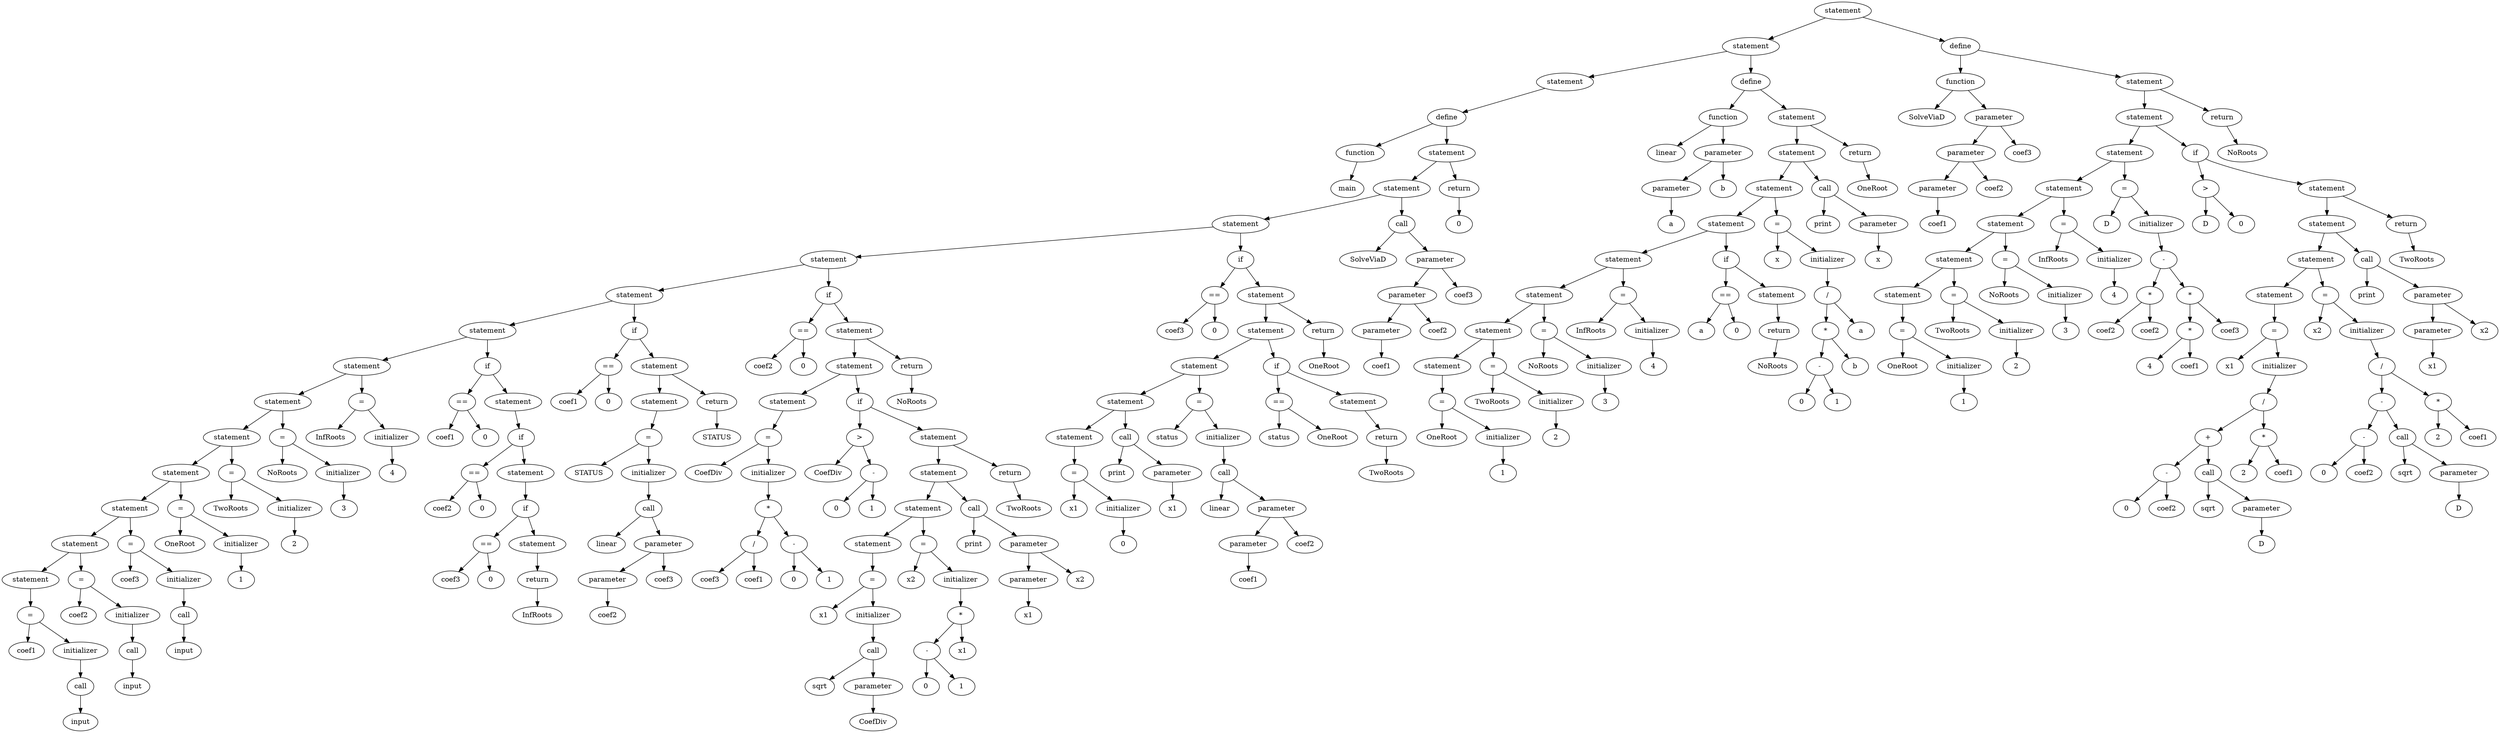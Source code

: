 digraph G {
A02F5BD10 [label = "statement"];
A02F5BD10 -> A02F5B0E0;
A02F5BD10 -> A02F5D220;
A02F5B0E0 [label = "statement"];
A02F5B0E0 -> A02F552E0;
A02F5B0E0 -> A02F5BCE0;
A02F552E0 [label = "statement"];
A02F552E0 -> A02F5B0B0;
A02F5B0B0 [label = "define"];
A02F5B0B0 -> A02F5B068;
A02F5B0B0 -> A02F5B1E8;
A02F5B068 [label = "function"];
A02F5B068 -> A02F554E8;
A02F554E8 [label = "main"];
A02F5B1E8 [label = "statement"];
A02F5B1E8 -> A02F5AE58;
A02F5B1E8 -> A02F5B050;
A02F5AE58 [label = "statement"];
A02F5AE58 -> A02F56790;
A02F5AE58 -> A02F5B260;
A02F56790 [label = "statement"];
A02F56790 -> A02F55E90;
A02F56790 -> A02F5AE40;
A02F55E90 [label = "statement"];
A02F55E90 -> A02F55A28;
A02F55E90 -> A02F56778;
A02F55A28 [label = "statement"];
A02F55A28 -> A02F558D8;
A02F55A28 -> A02F55CF8;
A02F558D8 [label = "statement"];
A02F558D8 -> A02F55758;
A02F558D8 -> A02F55BF0;
A02F55758 [label = "statement"];
A02F55758 -> A02F55560;
A02F55758 -> A02F558C0;
A02F55560 [label = "statement"];
A02F55560 -> A02F55548;
A02F55560 -> A02F557A0;
A02F55548 [label = "statement"];
A02F55548 -> A02F55818;
A02F55548 -> A02F557B8;
A02F55818 [label = "statement"];
A02F55818 -> A02F55488;
A02F55818 -> A02F55680;
A02F55488 [label = "statement"];
A02F55488 -> A02F55500;
A02F55488 -> A02F55830;
A02F55500 [label = "statement"];
A02F55500 -> A02F55470;
A02F55500 -> A02F55458;
A02F55470 [label = "statement"];
A02F55470 -> A02F554A0;
A02F554A0 [label = "="];
A02F554A0 -> A02F553E0;
A02F554A0 -> A02F554D0;
A02F553E0 [label = "coef1"];
A02F554D0 [label = "initializer"];
A02F554D0 -> A02F554B8;
A02F554B8 [label = "call"];
A02F554B8 -> A02F55398;
A02F55398 [label = "input"];
A02F55458 [label = "="];
A02F55458 -> A02F55428;
A02F55458 -> A02F55338;
A02F55428 [label = "coef2"];
A02F55338 [label = "initializer"];
A02F55338 -> A02F55410;
A02F55410 [label = "call"];
A02F55410 -> A02F553C8;
A02F553C8 [label = "input"];
A02F55830 [label = "="];
A02F55830 -> A02F55380;
A02F55830 -> A02F55590;
A02F55380 [label = "coef3"];
A02F55590 [label = "initializer"];
A02F55590 -> A02F55608;
A02F55608 [label = "call"];
A02F55608 -> A02F556F8;
A02F556F8 [label = "input"];
A02F55680 [label = "="];
A02F55680 -> A02F555A8;
A02F55680 -> A02F55578;
A02F555A8 [label = "OneRoot"];
A02F55578 [label = "initializer"];
A02F55578 -> A02F55740;
A02F55740 [label = "1"];
A02F557B8 [label = "="];
A02F557B8 -> A02F55788;
A02F557B8 -> A02F55698;
A02F55788 [label = "TwoRoots"];
A02F55698 [label = "initializer"];
A02F55698 -> A02F55770;
A02F55770 [label = "2"];
A02F557A0 [label = "="];
A02F557A0 -> A02F555C0;
A02F557A0 -> A02F55620;
A02F555C0 [label = "NoRoots"];
A02F55620 [label = "initializer"];
A02F55620 -> A02F555D8;
A02F555D8 [label = "3"];
A02F558C0 [label = "="];
A02F558C0 -> A02F557E8;
A02F558C0 -> A02F558A8;
A02F557E8 [label = "InfRoots"];
A02F558A8 [label = "initializer"];
A02F558A8 -> A02F55800;
A02F55800 [label = "4"];
A02F55BF0 [label = "if"];
A02F55BF0 -> A02F55878;
A02F55BF0 -> A02F55890;
A02F55878 [label = "=="];
A02F55878 -> A02F55908;
A02F55878 -> A02F55848;
A02F55908 [label = "coef1"];
A02F55848 [label = "0"];
A02F55890 [label = "statement"];
A02F55890 -> A02F55B00;
A02F55B00 [label = "if"];
A02F55B00 -> A02F55B18;
A02F55B00 -> A02F559E0;
A02F55B18 [label = "=="];
A02F55B18 -> A02F55C38;
A02F55B18 -> A02F55A70;
A02F55C38 [label = "coef2"];
A02F55A70 [label = "0"];
A02F559E0 [label = "statement"];
A02F559E0 -> A02F55980;
A02F55980 [label = "if"];
A02F55980 -> A02F55B90;
A02F55980 -> A02F55C08;
A02F55B90 [label = "=="];
A02F55B90 -> A02F559C8;
A02F55B90 -> A02F55998;
A02F559C8 [label = "coef3"];
A02F55998 [label = "0"];
A02F55C08 [label = "statement"];
A02F55C08 -> A02F55AB8;
A02F55AB8 [label = "return"];
A02F55AB8 -> A02F55B30;
A02F55B30 [label = "InfRoots"];
A02F55CF8 [label = "if"];
A02F55CF8 -> A02F55A40;
A02F55CF8 -> A02F55CC8;
A02F55A40 [label = "=="];
A02F55A40 -> A02F559B0;
A02F55A40 -> A02F55B48;
A02F559B0 [label = "coef1"];
A02F55B48 [label = "0"];
A02F55CC8 [label = "statement"];
A02F55CC8 -> A02F55A58;
A02F55CC8 -> A02F55CB0;
A02F55A58 [label = "statement"];
A02F55A58 -> A02F55C80;
A02F55C80 [label = "="];
A02F55C80 -> A02F559F8;
A02F55C80 -> A02F55D10;
A02F559F8 [label = "STATUS"];
A02F55D10 [label = "initializer"];
A02F55D10 -> A02F55C68;
A02F55C68 [label = "call"];
A02F55C68 -> A02F55AA0;
A02F55C68 -> A02F55BC0;
A02F55AA0 [label = "linear"];
A02F55BC0 [label = "parameter"];
A02F55BC0 -> A02F55AD0;
A02F55BC0 -> A02F55BD8;
A02F55AD0 [label = "parameter"];
A02F55AD0 -> A02F55B60;
A02F55B60 [label = "coef2"];
A02F55BD8 [label = "coef3"];
A02F55CB0 [label = "return"];
A02F55CB0 -> A02F55C98;
A02F55C98 [label = "STATUS"];
A02F56778 [label = "if"];
A02F56778 -> A02F55F98;
A02F56778 -> A02F56730;
A02F55F98 [label = "=="];
A02F55F98 -> A02F55D58;
A02F55F98 -> A02F55E78;
A02F55D58 [label = "coef2"];
A02F55E78 [label = "0"];
A02F56730 [label = "statement"];
A02F56730 -> A02F55D88;
A02F56730 -> A02F56568;
A02F55D88 [label = "statement"];
A02F55D88 -> A02F55D70;
A02F55D88 -> A02F565F8;
A02F55D70 [label = "statement"];
A02F55D70 -> A02F55DB8;
A02F55DB8 [label = "="];
A02F55DB8 -> A02F55DE8;
A02F55DB8 -> A02F56040;
A02F55DE8 [label = "CoefDiv"];
A02F56040 [label = "initializer"];
A02F56040 -> A02F56028;
A02F56028 [label = "*"];
A02F56028 -> A02F55EF0;
A02F56028 -> A02F55F50;
A02F55EF0 [label = "/"];
A02F55EF0 -> A02F55EA8;
A02F55EF0 -> A02F55F20;
A02F55EA8 [label = "coef3"];
A02F55F20 [label = "coef1"];
A02F55F50 [label = "-"];
A02F55F50 -> A02F55E30;
A02F55F50 -> A02F55F38;
A02F55E30 [label = "0"];
A02F55F38 [label = "1"];
A02F565F8 [label = "if"];
A02F565F8 -> A02F55F08;
A02F565F8 -> A02F566B8;
A02F55F08 [label = ">"];
A02F55F08 -> A02F55DA0;
A02F55F08 -> A02F55ED8;
A02F55DA0 [label = "CoefDiv"];
A02F55ED8 [label = "-"];
A02F55ED8 -> A02F55E48;
A02F55ED8 -> A02F55E60;
A02F55E48 [label = "0"];
A02F55E60 [label = "1"];
A02F566B8 [label = "statement"];
A02F566B8 -> A02F565C8;
A02F566B8 -> A02F56748;
A02F565C8 [label = "statement"];
A02F565C8 -> A02F560D0;
A02F565C8 -> A02F566D0;
A02F560D0 [label = "statement"];
A02F560D0 -> A02F55DD0;
A02F560D0 -> A02F56658;
A02F55DD0 [label = "statement"];
A02F55DD0 -> A02F56070;
A02F56070 [label = "="];
A02F56070 -> A02F55F80;
A02F56070 -> A02F56058;
A02F55F80 [label = "x1"];
A02F56058 [label = "initializer"];
A02F56058 -> A02F56118;
A02F56118 [label = "call"];
A02F56118 -> A02F55FB0;
A02F56118 -> A02F55FC8;
A02F55FB0 [label = "sqrt"];
A02F55FC8 [label = "parameter"];
A02F55FC8 -> A02F56010;
A02F56010 [label = "CoefDiv"];
A02F56658 [label = "="];
A02F56658 -> A02F560A0;
A02F56658 -> A02F566E8;
A02F560A0 [label = "x2"];
A02F566E8 [label = "initializer"];
A02F566E8 -> A02F567A8;
A02F567A8 [label = "*"];
A02F567A8 -> A02F56598;
A02F567A8 -> A02F565B0;
A02F56598 [label = "-"];
A02F56598 -> A02F560E8;
A02F56598 -> A02F56100;
A02F560E8 [label = "0"];
A02F56100 [label = "1"];
A02F565B0 [label = "x1"];
A02F566D0 [label = "call"];
A02F566D0 -> A02F56808;
A02F566D0 -> A02F56670;
A02F56808 [label = "print"];
A02F56670 [label = "parameter"];
A02F56670 -> A02F566A0;
A02F56670 -> A02F565E0;
A02F566A0 [label = "parameter"];
A02F566A0 -> A02F56820;
A02F56820 [label = "x1"];
A02F565E0 [label = "x2"];
A02F56748 [label = "return"];
A02F56748 -> A02F56688;
A02F56688 [label = "TwoRoots"];
A02F56568 [label = "return"];
A02F56568 -> A02F56850;
A02F56850 [label = "NoRoots"];
A02F5AE40 [label = "if"];
A02F5AE40 -> A02F56628;
A02F5AE40 -> A02F5ACA8;
A02F56628 [label = "=="];
A02F56628 -> A02F56610;
A02F56628 -> A02F56580;
A02F56610 [label = "coef3"];
A02F56580 [label = "0"];
A02F5ACA8 [label = "statement"];
A02F5ACA8 -> A02F5AD08;
A02F5ACA8 -> A02F5ADF8;
A02F5AD08 [label = "statement"];
A02F5AD08 -> A02F5ABA0;
A02F5AD08 -> A02F5AC78;
A02F5ABA0 [label = "statement"];
A02F5ABA0 -> A02F56880;
A02F5ABA0 -> A02F5AD20;
A02F56880 [label = "statement"];
A02F56880 -> A02F568F8;
A02F56880 -> A02F5ADB0;
A02F568F8 [label = "statement"];
A02F568F8 -> A02F568E0;
A02F568E0 [label = "="];
A02F568E0 -> A02F56928;
A02F568E0 -> A02F56898;
A02F56928 [label = "x1"];
A02F56898 [label = "initializer"];
A02F56898 -> A02F568C8;
A02F568C8 [label = "0"];
A02F5ADB0 [label = "call"];
A02F5ADB0 -> A02F5AD50;
A02F5ADB0 -> A02F5AD38;
A02F5AD50 [label = "print"];
A02F5AD38 [label = "parameter"];
A02F5AD38 -> A02F5AD98;
A02F5AD98 [label = "x1"];
A02F5AD20 [label = "="];
A02F5AD20 -> A02F5AB28;
A02F5AD20 -> A02F5AAF8;
A02F5AB28 [label = "status"];
A02F5AAF8 [label = "initializer"];
A02F5AAF8 -> A02F5AC18;
A02F5AC18 [label = "call"];
A02F5AC18 -> A02F5ADC8;
A02F5AC18 -> A02F5ACD8;
A02F5ADC8 [label = "linear"];
A02F5ACD8 [label = "parameter"];
A02F5ACD8 -> A02F5AAE0;
A02F5ACD8 -> A02F5AB58;
A02F5AAE0 [label = "parameter"];
A02F5AAE0 -> A02F5AB40;
A02F5AB40 [label = "coef1"];
A02F5AB58 [label = "coef2"];
A02F5AC78 [label = "if"];
A02F5AC78 -> A02F5AB88;
A02F5AC78 -> A02F5ABB8;
A02F5AB88 [label = "=="];
A02F5AB88 -> A02F5AC00;
A02F5AB88 -> A02F5AD68;
A02F5AC00 [label = "status"];
A02F5AD68 [label = "OneRoot"];
A02F5ABB8 [label = "statement"];
A02F5ABB8 -> A02F5AC60;
A02F5AC60 [label = "return"];
A02F5AC60 -> A02F5AC48;
A02F5AC48 [label = "TwoRoots"];
A02F5ADF8 [label = "return"];
A02F5ADF8 -> A02F5AE70;
A02F5AE70 [label = "OneRoot"];
A02F5B260 [label = "call"];
A02F5B260 -> A02F5AEA0;
A02F5B260 -> A02F5B2A8;
A02F5AEA0 [label = "SolveViaD"];
A02F5B2A8 [label = "parameter"];
A02F5B2A8 -> A02F5B218;
A02F5B2A8 -> A02F5B248;
A02F5B218 [label = "parameter"];
A02F5B218 -> A02F5AE10;
A02F5B218 -> A02F5B290;
A02F5AE10 [label = "parameter"];
A02F5AE10 -> A02F5B278;
A02F5B278 [label = "coef1"];
A02F5B290 [label = "coef2"];
A02F5B248 [label = "coef3"];
A02F5B050 [label = "return"];
A02F5B050 -> A02F5AF60;
A02F5AF60 [label = "0"];
A02F5BCE0 [label = "define"];
A02F5BCE0 -> A02F5BDA0;
A02F5BCE0 -> A02F5BD40;
A02F5BDA0 [label = "function"];
A02F5BDA0 -> A02F5AEE8;
A02F5BDA0 -> A02F5AF78;
A02F5AEE8 [label = "linear"];
A02F5AF78 [label = "parameter"];
A02F5AF78 -> A02F5B1D0;
A02F5AF78 -> A02F5B020;
A02F5B1D0 [label = "parameter"];
A02F5B1D0 -> A02F5AFD8;
A02F5AFD8 [label = "a"];
A02F5B020 [label = "b"];
A02F5BD40 [label = "statement"];
A02F5BD40 -> A02F5B728;
A02F5BD40 -> A02F5BD58;
A02F5B728 [label = "statement"];
A02F5B728 -> A02F5B8F0;
A02F5B728 -> A02F5BCC8;
A02F5B8F0 [label = "statement"];
A02F5B8F0 -> A02F5B968;
A02F5B8F0 -> A02F5B710;
A02F5B968 [label = "statement"];
A02F5B968 -> A02F5BA10;
A02F5B968 -> A02F5B770;
A02F5BA10 [label = "statement"];
A02F5BA10 -> A02F5B158;
A02F5BA10 -> A02F5B848;
A02F5B158 [label = "statement"];
A02F5B158 -> A02F5AFF0;
A02F5B158 -> A02F5BA88;
A02F5AFF0 [label = "statement"];
A02F5AFF0 -> A02F5AFC0;
A02F5AFF0 -> A02F5B140;
A02F5AFC0 [label = "statement"];
A02F5AFC0 -> A02F5AF48;
A02F5AF48 [label = "="];
A02F5AF48 -> A02F5B1B8;
A02F5AF48 -> A02F5AF30;
A02F5B1B8 [label = "OneRoot"];
A02F5AF30 [label = "initializer"];
A02F5AF30 -> A02F5B0C8;
A02F5B0C8 [label = "1"];
A02F5B140 [label = "="];
A02F5B140 -> A02F5B080;
A02F5B140 -> A02F5B110;
A02F5B080 [label = "TwoRoots"];
A02F5B110 [label = "initializer"];
A02F5B110 -> A02F5B0F8;
A02F5B0F8 [label = "2"];
A02F5BA88 [label = "="];
A02F5BA88 -> A02F5BA28;
A02F5BA88 -> A02F5BA70;
A02F5BA28 [label = "NoRoots"];
A02F5BA70 [label = "initializer"];
A02F5BA70 -> A02F5BA40;
A02F5BA40 [label = "3"];
A02F5B848 [label = "="];
A02F5B848 -> A02F5BAB8;
A02F5B848 -> A02F5B7D0;
A02F5BAB8 [label = "InfRoots"];
A02F5B7D0 [label = "initializer"];
A02F5B7D0 -> A02F5B908;
A02F5B908 [label = "4"];
A02F5B770 [label = "if"];
A02F5B770 -> A02F5B800;
A02F5B770 -> A02F5B740;
A02F5B800 [label = "=="];
A02F5B800 -> A02F5B8C0;
A02F5B800 -> A02F5B878;
A02F5B8C0 [label = "a"];
A02F5B878 [label = "0"];
A02F5B740 [label = "statement"];
A02F5B740 -> A02F5B980;
A02F5B980 [label = "return"];
A02F5B980 -> A02F5B830;
A02F5B830 [label = "NoRoots"];
A02F5B710 [label = "="];
A02F5B710 -> A02F5B890;
A02F5B710 -> A02F5B9E0;
A02F5B890 [label = "x"];
A02F5B9E0 [label = "initializer"];
A02F5B9E0 -> A02F5B818;
A02F5B818 [label = "/"];
A02F5B818 -> A02F5B938;
A02F5B818 -> A02F5B9C8;
A02F5B938 [label = "*"];
A02F5B938 -> A02F5B8A8;
A02F5B938 -> A02F5B920;
A02F5B8A8 [label = "-"];
A02F5B8A8 -> A02F5B950;
A02F5B8A8 -> A02F5B7E8;
A02F5B950 [label = "0"];
A02F5B7E8 [label = "1"];
A02F5B920 [label = "b"];
A02F5B9C8 [label = "a"];
A02F5BCC8 [label = "call"];
A02F5BCC8 -> A02F5B788;
A02F5BCC8 -> A02F5B7A0;
A02F5B788 [label = "print"];
A02F5B7A0 [label = "parameter"];
A02F5B7A0 -> A02F5BD28;
A02F5BD28 [label = "x"];
A02F5BD58 [label = "return"];
A02F5BD58 -> A02F5BD70;
A02F5BD70 [label = "OneRoot"];
A02F5D220 [label = "define"];
A02F5D220 -> A02F5D160;
A02F5D220 -> A02F5D298;
A02F5D160 [label = "function"];
A02F5D160 -> A02F5BBF0;
A02F5D160 -> A02F5BC08;
A02F5BBF0 [label = "SolveViaD"];
A02F5BC08 [label = "parameter"];
A02F5BC08 -> A02F5BC20;
A02F5BC08 -> A02F5BC68;
A02F5BC20 [label = "parameter"];
A02F5BC20 -> A02F5BCF8;
A02F5BC20 -> A02F5BBA8;
A02F5BCF8 [label = "parameter"];
A02F5BCF8 -> A02F5BB30;
A02F5BB30 [label = "coef1"];
A02F5BBA8 [label = "coef2"];
A02F5BC68 [label = "coef3"];
A02F5D298 [label = "statement"];
A02F5D298 -> A02F5C058;
A02F5D298 -> A02F5D190;
A02F5C058 [label = "statement"];
A02F5C058 -> A02F5C0D0;
A02F5C058 -> A02F5D1C0;
A02F5C0D0 [label = "statement"];
A02F5C0D0 -> A02F5BFB0;
A02F5C0D0 -> A02F5C100;
A02F5BFB0 [label = "statement"];
A02F5BFB0 -> A02F5BE00;
A02F5BFB0 -> A02F5BFE0;
A02F5BE00 [label = "statement"];
A02F5BE00 -> A02F5BCB0;
A02F5BE00 -> A02F5BF80;
A02F5BCB0 [label = "statement"];
A02F5BCB0 -> A02F5BB18;
A02F5BCB0 -> A02F5BE60;
A02F5BB18 [label = "statement"];
A02F5BB18 -> A02F5BC80;
A02F5BC80 [label = "="];
A02F5BC80 -> A02F5BBC0;
A02F5BC80 -> A02F5BDE8;
A02F5BBC0 [label = "OneRoot"];
A02F5BDE8 [label = "initializer"];
A02F5BDE8 -> A02F5BB78;
A02F5BB78 [label = "1"];
A02F5BE60 [label = "="];
A02F5BE60 -> A02F5BC98;
A02F5BE60 -> A02F5BEA8;
A02F5BC98 [label = "TwoRoots"];
A02F5BEA8 [label = "initializer"];
A02F5BEA8 -> A02F5BE78;
A02F5BE78 [label = "2"];
A02F5BF80 [label = "="];
A02F5BF80 -> A02F5BE48;
A02F5BF80 -> A02F5C1A8;
A02F5BE48 [label = "NoRoots"];
A02F5C1A8 [label = "initializer"];
A02F5C1A8 -> A02F5BE30;
A02F5BE30 [label = "3"];
A02F5BFE0 [label = "="];
A02F5BFE0 -> A02F5C1C0;
A02F5BFE0 -> A02F5BF98;
A02F5C1C0 [label = "InfRoots"];
A02F5BF98 [label = "initializer"];
A02F5BF98 -> A02F5BF08;
A02F5BF08 [label = "4"];
A02F5C100 [label = "="];
A02F5C100 -> A02F5BFF8;
A02F5C100 -> A02F5BF68;
A02F5BFF8 [label = "D"];
A02F5BF68 [label = "initializer"];
A02F5BF68 -> A02F5C040;
A02F5C040 [label = "-"];
A02F5C040 -> A02F5C1D8;
A02F5C040 -> A02F5C1F0;
A02F5C1D8 [label = "*"];
A02F5C1D8 -> A02F5C010;
A02F5C1D8 -> A02F5C190;
A02F5C010 [label = "coef2"];
A02F5C190 [label = "coef2"];
A02F5C1F0 [label = "*"];
A02F5C1F0 -> A02F5BF20;
A02F5C1F0 -> A02F5C0B8;
A02F5BF20 [label = "*"];
A02F5BF20 -> A02F5C0E8;
A02F5BF20 -> A02F5C070;
A02F5C0E8 [label = "4"];
A02F5C070 [label = "coef1"];
A02F5C0B8 [label = "coef3"];
A02F5D1C0 [label = "if"];
A02F5D1C0 -> A02F5C118;
A02F5D1C0 -> A02F5C610;
A02F5C118 [label = ">"];
A02F5C118 -> A02F5C088;
A02F5C118 -> A02F5C0A0;
A02F5C088 [label = "D"];
A02F5C0A0 [label = "0"];
A02F5C610 [label = "statement"];
A02F5C610 -> A02F5C5B0;
A02F5C610 -> A02F5D178;
A02F5C5B0 [label = "statement"];
A02F5C5B0 -> A02F5C2B0;
A02F5C5B0 -> A02F5C670;
A02F5C2B0 [label = "statement"];
A02F5C2B0 -> A02F5C130;
A02F5C2B0 -> A02F5C580;
A02F5C130 [label = "statement"];
A02F5C130 -> A02F5C250;
A02F5C250 [label = "="];
A02F5C250 -> A02F5C220;
A02F5C250 -> A02F5C490;
A02F5C220 [label = "x1"];
A02F5C490 [label = "initializer"];
A02F5C490 -> A02F5C388;
A02F5C388 [label = "/"];
A02F5C388 -> A02F5C4D8;
A02F5C388 -> A02F5C208;
A02F5C4D8 [label = "+"];
A02F5C4D8 -> A02F5C298;
A02F5C4D8 -> A02F5C358;
A02F5C298 [label = "-"];
A02F5C298 -> A02F5C478;
A02F5C298 -> A02F5C448;
A02F5C478 [label = "0"];
A02F5C448 [label = "coef2"];
A02F5C358 [label = "call"];
A02F5C358 -> A02F5C4C0;
A02F5C358 -> A02F5C328;
A02F5C4C0 [label = "sqrt"];
A02F5C328 [label = "parameter"];
A02F5C328 -> A02F5C340;
A02F5C340 [label = "D"];
A02F5C208 [label = "*"];
A02F5C208 -> A02F5C280;
A02F5C208 -> A02F5C370;
A02F5C280 [label = "2"];
A02F5C370 [label = "coef1"];
A02F5C580 [label = "="];
A02F5C580 -> A02F5C3B8;
A02F5C580 -> A02F5C508;
A02F5C3B8 [label = "x2"];
A02F5C508 [label = "initializer"];
A02F5C508 -> A02F5C688;
A02F5C688 [label = "/"];
A02F5C688 -> A02F5C268;
A02F5C688 -> A02F5C568;
A02F5C268 [label = "-"];
A02F5C268 -> A02F5C2E0;
A02F5C268 -> A02F5C4F0;
A02F5C2E0 [label = "-"];
A02F5C2E0 -> A02F5C3D0;
A02F5C2E0 -> A02F5C3E8;
A02F5C3D0 [label = "0"];
A02F5C3E8 [label = "coef2"];
A02F5C4F0 [label = "call"];
A02F5C4F0 -> A02F5C400;
A02F5C4F0 -> A02F5C418;
A02F5C400 [label = "sqrt"];
A02F5C418 [label = "parameter"];
A02F5C418 -> A02F5C4A8;
A02F5C4A8 [label = "D"];
A02F5C568 [label = "*"];
A02F5C568 -> A02F5C2C8;
A02F5C568 -> A02F5C2F8;
A02F5C2C8 [label = "2"];
A02F5C2F8 [label = "coef1"];
A02F5C670 [label = "call"];
A02F5C670 -> A02F5C658;
A02F5C670 -> A02F5C6A0;
A02F5C658 [label = "print"];
A02F5C6A0 [label = "parameter"];
A02F5C6A0 -> A02F5C598;
A02F5C6A0 -> A02F5C538;
A02F5C598 [label = "parameter"];
A02F5C598 -> A02F5C5E0;
A02F5C5E0 [label = "x1"];
A02F5C538 [label = "x2"];
A02F5D178 [label = "return"];
A02F5D178 -> A02F5C550;
A02F5C550 [label = "TwoRoots"];
A02F5D190 [label = "return"];
A02F5D190 -> A02F5D118;
A02F5D118 [label = "NoRoots"];
}
